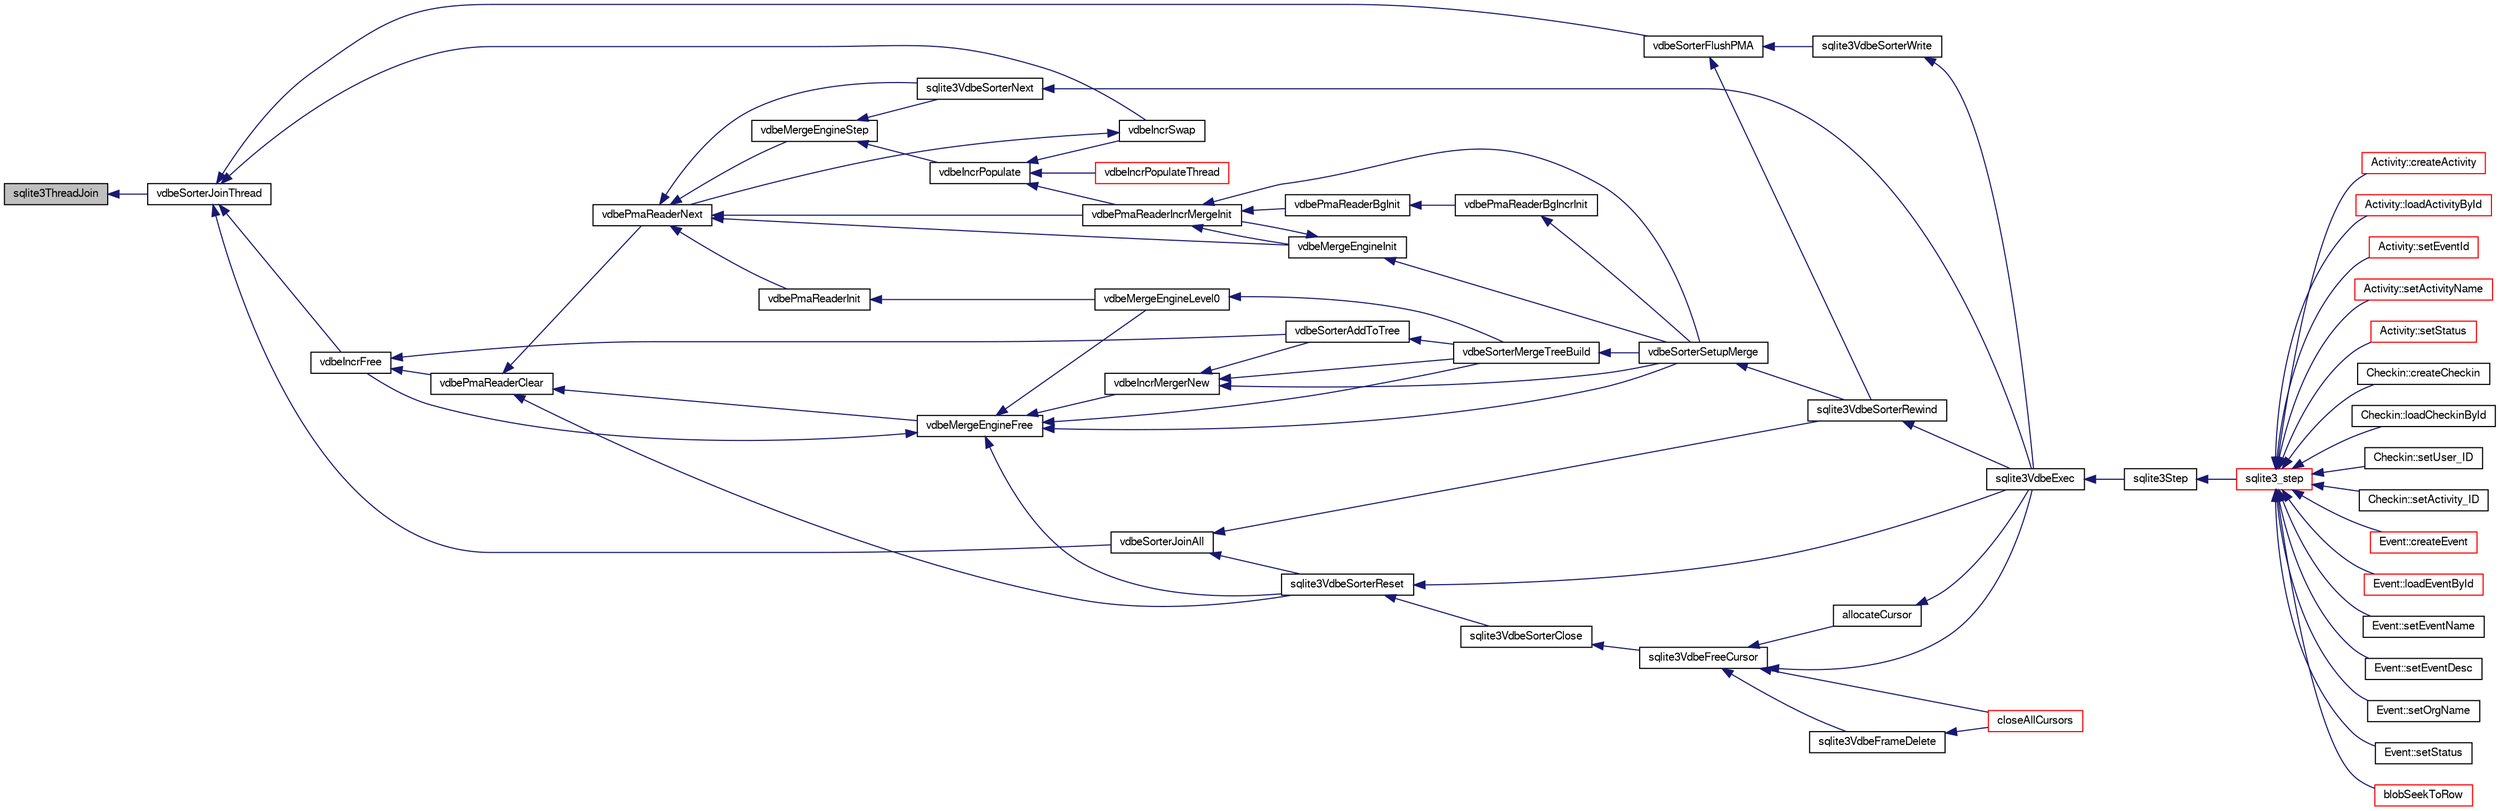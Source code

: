 digraph "sqlite3ThreadJoin"
{
  edge [fontname="FreeSans",fontsize="10",labelfontname="FreeSans",labelfontsize="10"];
  node [fontname="FreeSans",fontsize="10",shape=record];
  rankdir="LR";
  Node722535 [label="sqlite3ThreadJoin",height=0.2,width=0.4,color="black", fillcolor="grey75", style="filled", fontcolor="black"];
  Node722535 -> Node722536 [dir="back",color="midnightblue",fontsize="10",style="solid",fontname="FreeSans"];
  Node722536 [label="vdbeSorterJoinThread",height=0.2,width=0.4,color="black", fillcolor="white", style="filled",URL="$sqlite3_8c.html#a4e60b28b8975e8e1e4fa2059c12561f0"];
  Node722536 -> Node722537 [dir="back",color="midnightblue",fontsize="10",style="solid",fontname="FreeSans"];
  Node722537 [label="vdbeSorterJoinAll",height=0.2,width=0.4,color="black", fillcolor="white", style="filled",URL="$sqlite3_8c.html#a5cdb5b8f6cb109f97528d36e28565113"];
  Node722537 -> Node722538 [dir="back",color="midnightblue",fontsize="10",style="solid",fontname="FreeSans"];
  Node722538 [label="sqlite3VdbeSorterReset",height=0.2,width=0.4,color="black", fillcolor="white", style="filled",URL="$sqlite3_8c.html#a5dc239f845e793a82dd1d60ed3ed9c09"];
  Node722538 -> Node722539 [dir="back",color="midnightblue",fontsize="10",style="solid",fontname="FreeSans"];
  Node722539 [label="sqlite3VdbeExec",height=0.2,width=0.4,color="black", fillcolor="white", style="filled",URL="$sqlite3_8c.html#a8ce40a614bdc56719c4d642b1e4dfb21"];
  Node722539 -> Node722540 [dir="back",color="midnightblue",fontsize="10",style="solid",fontname="FreeSans"];
  Node722540 [label="sqlite3Step",height=0.2,width=0.4,color="black", fillcolor="white", style="filled",URL="$sqlite3_8c.html#a3f2872e873e2758a4beedad1d5113554"];
  Node722540 -> Node722541 [dir="back",color="midnightblue",fontsize="10",style="solid",fontname="FreeSans"];
  Node722541 [label="sqlite3_step",height=0.2,width=0.4,color="red", fillcolor="white", style="filled",URL="$sqlite3_8h.html#ac1e491ce36b7471eb28387f7d3c74334"];
  Node722541 -> Node722542 [dir="back",color="midnightblue",fontsize="10",style="solid",fontname="FreeSans"];
  Node722542 [label="Activity::createActivity",height=0.2,width=0.4,color="red", fillcolor="white", style="filled",URL="$classActivity.html#a813cc5e52c14ab49b39014c134e3425b"];
  Node722541 -> Node722545 [dir="back",color="midnightblue",fontsize="10",style="solid",fontname="FreeSans"];
  Node722545 [label="Activity::loadActivityById",height=0.2,width=0.4,color="red", fillcolor="white", style="filled",URL="$classActivity.html#abe4ffb4f08a47212ebf9013259d9e7fd"];
  Node722541 -> Node722547 [dir="back",color="midnightblue",fontsize="10",style="solid",fontname="FreeSans"];
  Node722547 [label="Activity::setEventId",height=0.2,width=0.4,color="red", fillcolor="white", style="filled",URL="$classActivity.html#adb1d0fd0d08f473e068f0a4086bfa9ca"];
  Node722541 -> Node722548 [dir="back",color="midnightblue",fontsize="10",style="solid",fontname="FreeSans"];
  Node722548 [label="Activity::setActivityName",height=0.2,width=0.4,color="red", fillcolor="white", style="filled",URL="$classActivity.html#a62dc3737b33915a36086f9dd26d16a81"];
  Node722541 -> Node722549 [dir="back",color="midnightblue",fontsize="10",style="solid",fontname="FreeSans"];
  Node722549 [label="Activity::setStatus",height=0.2,width=0.4,color="red", fillcolor="white", style="filled",URL="$classActivity.html#af618135a7738f4d2a7ee147a8ef912ea"];
  Node722541 -> Node722550 [dir="back",color="midnightblue",fontsize="10",style="solid",fontname="FreeSans"];
  Node722550 [label="Checkin::createCheckin",height=0.2,width=0.4,color="black", fillcolor="white", style="filled",URL="$classCheckin.html#a4e40acdf7fff0e607f6de4f24f3a163c"];
  Node722541 -> Node722551 [dir="back",color="midnightblue",fontsize="10",style="solid",fontname="FreeSans"];
  Node722551 [label="Checkin::loadCheckinById",height=0.2,width=0.4,color="black", fillcolor="white", style="filled",URL="$classCheckin.html#a3461f70ea6c68475225f2a07f78a21e0"];
  Node722541 -> Node722552 [dir="back",color="midnightblue",fontsize="10",style="solid",fontname="FreeSans"];
  Node722552 [label="Checkin::setUser_ID",height=0.2,width=0.4,color="black", fillcolor="white", style="filled",URL="$classCheckin.html#a76ab640f4f912876dbebf183db5359c6"];
  Node722541 -> Node722553 [dir="back",color="midnightblue",fontsize="10",style="solid",fontname="FreeSans"];
  Node722553 [label="Checkin::setActivity_ID",height=0.2,width=0.4,color="black", fillcolor="white", style="filled",URL="$classCheckin.html#ab2ff3ec2604ec73a42af25874a00b232"];
  Node722541 -> Node722554 [dir="back",color="midnightblue",fontsize="10",style="solid",fontname="FreeSans"];
  Node722554 [label="Event::createEvent",height=0.2,width=0.4,color="red", fillcolor="white", style="filled",URL="$classEvent.html#a77adb9f4a46ffb32c2d931f0691f5903"];
  Node722541 -> Node722555 [dir="back",color="midnightblue",fontsize="10",style="solid",fontname="FreeSans"];
  Node722555 [label="Event::loadEventById",height=0.2,width=0.4,color="red", fillcolor="white", style="filled",URL="$classEvent.html#afa66cea33f722dbeecb69cc98fdea055"];
  Node722541 -> Node722556 [dir="back",color="midnightblue",fontsize="10",style="solid",fontname="FreeSans"];
  Node722556 [label="Event::setEventName",height=0.2,width=0.4,color="black", fillcolor="white", style="filled",URL="$classEvent.html#a10596b6ca077df05184e30d62b08729d"];
  Node722541 -> Node722557 [dir="back",color="midnightblue",fontsize="10",style="solid",fontname="FreeSans"];
  Node722557 [label="Event::setEventDesc",height=0.2,width=0.4,color="black", fillcolor="white", style="filled",URL="$classEvent.html#ae36b8377dcae792f1c5c4726024c981b"];
  Node722541 -> Node722558 [dir="back",color="midnightblue",fontsize="10",style="solid",fontname="FreeSans"];
  Node722558 [label="Event::setOrgName",height=0.2,width=0.4,color="black", fillcolor="white", style="filled",URL="$classEvent.html#a19aac0f776bd764563a54977656cf680"];
  Node722541 -> Node722559 [dir="back",color="midnightblue",fontsize="10",style="solid",fontname="FreeSans"];
  Node722559 [label="Event::setStatus",height=0.2,width=0.4,color="black", fillcolor="white", style="filled",URL="$classEvent.html#ab0a6b9285af0f4172eb841e2b80f8972"];
  Node722541 -> Node722560 [dir="back",color="midnightblue",fontsize="10",style="solid",fontname="FreeSans"];
  Node722560 [label="blobSeekToRow",height=0.2,width=0.4,color="red", fillcolor="white", style="filled",URL="$sqlite3_8c.html#afff57e13332b98c8a44a7cebe38962ab"];
  Node722538 -> Node722800 [dir="back",color="midnightblue",fontsize="10",style="solid",fontname="FreeSans"];
  Node722800 [label="sqlite3VdbeSorterClose",height=0.2,width=0.4,color="black", fillcolor="white", style="filled",URL="$sqlite3_8c.html#a787fa9e9800f8ae4ef3fa11044ed1ac9"];
  Node722800 -> Node722801 [dir="back",color="midnightblue",fontsize="10",style="solid",fontname="FreeSans"];
  Node722801 [label="sqlite3VdbeFreeCursor",height=0.2,width=0.4,color="black", fillcolor="white", style="filled",URL="$sqlite3_8c.html#a0f9084083e1d0639708934630f33d6ef"];
  Node722801 -> Node722802 [dir="back",color="midnightblue",fontsize="10",style="solid",fontname="FreeSans"];
  Node722802 [label="sqlite3VdbeFrameDelete",height=0.2,width=0.4,color="black", fillcolor="white", style="filled",URL="$sqlite3_8c.html#adb3773fdfb1685857e28891f76365900"];
  Node722802 -> Node722803 [dir="back",color="midnightblue",fontsize="10",style="solid",fontname="FreeSans"];
  Node722803 [label="closeAllCursors",height=0.2,width=0.4,color="red", fillcolor="white", style="filled",URL="$sqlite3_8c.html#af1ac189735864dd6989a8c5af4557547"];
  Node722801 -> Node722803 [dir="back",color="midnightblue",fontsize="10",style="solid",fontname="FreeSans"];
  Node722801 -> Node722804 [dir="back",color="midnightblue",fontsize="10",style="solid",fontname="FreeSans"];
  Node722804 [label="allocateCursor",height=0.2,width=0.4,color="black", fillcolor="white", style="filled",URL="$sqlite3_8c.html#a5083c054ea81802294e539b00a57aad4"];
  Node722804 -> Node722539 [dir="back",color="midnightblue",fontsize="10",style="solid",fontname="FreeSans"];
  Node722801 -> Node722539 [dir="back",color="midnightblue",fontsize="10",style="solid",fontname="FreeSans"];
  Node722537 -> Node722805 [dir="back",color="midnightblue",fontsize="10",style="solid",fontname="FreeSans"];
  Node722805 [label="sqlite3VdbeSorterRewind",height=0.2,width=0.4,color="black", fillcolor="white", style="filled",URL="$sqlite3_8c.html#a31677d178ebf96ee6034a05660e1f4bf"];
  Node722805 -> Node722539 [dir="back",color="midnightblue",fontsize="10",style="solid",fontname="FreeSans"];
  Node722536 -> Node722806 [dir="back",color="midnightblue",fontsize="10",style="solid",fontname="FreeSans"];
  Node722806 [label="vdbeIncrFree",height=0.2,width=0.4,color="black", fillcolor="white", style="filled",URL="$sqlite3_8c.html#a2cf58de324cfc3b315c058575986bbee"];
  Node722806 -> Node722807 [dir="back",color="midnightblue",fontsize="10",style="solid",fontname="FreeSans"];
  Node722807 [label="vdbePmaReaderClear",height=0.2,width=0.4,color="black", fillcolor="white", style="filled",URL="$sqlite3_8c.html#ae4ef2e668d3028e75343e65046d42a2d"];
  Node722807 -> Node722808 [dir="back",color="midnightblue",fontsize="10",style="solid",fontname="FreeSans"];
  Node722808 [label="vdbePmaReaderNext",height=0.2,width=0.4,color="black", fillcolor="white", style="filled",URL="$sqlite3_8c.html#af63a38a01ef1374e7a717f83c2ccf648"];
  Node722808 -> Node722809 [dir="back",color="midnightblue",fontsize="10",style="solid",fontname="FreeSans"];
  Node722809 [label="vdbePmaReaderInit",height=0.2,width=0.4,color="black", fillcolor="white", style="filled",URL="$sqlite3_8c.html#a721a310daa0db281ae2ec97c1e330853"];
  Node722809 -> Node722810 [dir="back",color="midnightblue",fontsize="10",style="solid",fontname="FreeSans"];
  Node722810 [label="vdbeMergeEngineLevel0",height=0.2,width=0.4,color="black", fillcolor="white", style="filled",URL="$sqlite3_8c.html#a5b84168cf5b5c64218810fbc3182b95f"];
  Node722810 -> Node722811 [dir="back",color="midnightblue",fontsize="10",style="solid",fontname="FreeSans"];
  Node722811 [label="vdbeSorterMergeTreeBuild",height=0.2,width=0.4,color="black", fillcolor="white", style="filled",URL="$sqlite3_8c.html#a7af2bdcef74d6ae7b6c04a2a7d171f33"];
  Node722811 -> Node722812 [dir="back",color="midnightblue",fontsize="10",style="solid",fontname="FreeSans"];
  Node722812 [label="vdbeSorterSetupMerge",height=0.2,width=0.4,color="black", fillcolor="white", style="filled",URL="$sqlite3_8c.html#a82088507aafeedcc04af031f7ea0bbd8"];
  Node722812 -> Node722805 [dir="back",color="midnightblue",fontsize="10",style="solid",fontname="FreeSans"];
  Node722808 -> Node722813 [dir="back",color="midnightblue",fontsize="10",style="solid",fontname="FreeSans"];
  Node722813 [label="vdbeMergeEngineStep",height=0.2,width=0.4,color="black", fillcolor="white", style="filled",URL="$sqlite3_8c.html#a36af2b5bd30bb2d097a185ce7b349aed"];
  Node722813 -> Node722814 [dir="back",color="midnightblue",fontsize="10",style="solid",fontname="FreeSans"];
  Node722814 [label="vdbeIncrPopulate",height=0.2,width=0.4,color="black", fillcolor="white", style="filled",URL="$sqlite3_8c.html#a157a9f79260999f8f5f336d246f7b1bd"];
  Node722814 -> Node722815 [dir="back",color="midnightblue",fontsize="10",style="solid",fontname="FreeSans"];
  Node722815 [label="vdbeIncrPopulateThread",height=0.2,width=0.4,color="red", fillcolor="white", style="filled",URL="$sqlite3_8c.html#ae7c977e9bc712052464f45c67e95847b"];
  Node722814 -> Node722817 [dir="back",color="midnightblue",fontsize="10",style="solid",fontname="FreeSans"];
  Node722817 [label="vdbeIncrSwap",height=0.2,width=0.4,color="black", fillcolor="white", style="filled",URL="$sqlite3_8c.html#a8f7f6718c318c3268d28964e2b983225"];
  Node722817 -> Node722808 [dir="back",color="midnightblue",fontsize="10",style="solid",fontname="FreeSans"];
  Node722814 -> Node722818 [dir="back",color="midnightblue",fontsize="10",style="solid",fontname="FreeSans"];
  Node722818 [label="vdbePmaReaderIncrMergeInit",height=0.2,width=0.4,color="black", fillcolor="white", style="filled",URL="$sqlite3_8c.html#a8174970251c49119bb287029eb1d3aed"];
  Node722818 -> Node722819 [dir="back",color="midnightblue",fontsize="10",style="solid",fontname="FreeSans"];
  Node722819 [label="vdbeMergeEngineInit",height=0.2,width=0.4,color="black", fillcolor="white", style="filled",URL="$sqlite3_8c.html#aa3c8bfc9bbc60c4bc1402369750c8c1f"];
  Node722819 -> Node722818 [dir="back",color="midnightblue",fontsize="10",style="solid",fontname="FreeSans"];
  Node722819 -> Node722812 [dir="back",color="midnightblue",fontsize="10",style="solid",fontname="FreeSans"];
  Node722818 -> Node722820 [dir="back",color="midnightblue",fontsize="10",style="solid",fontname="FreeSans"];
  Node722820 [label="vdbePmaReaderBgInit",height=0.2,width=0.4,color="black", fillcolor="white", style="filled",URL="$sqlite3_8c.html#a9b5ba54e987dd6921fce57849ada7006"];
  Node722820 -> Node722821 [dir="back",color="midnightblue",fontsize="10",style="solid",fontname="FreeSans"];
  Node722821 [label="vdbePmaReaderBgIncrInit",height=0.2,width=0.4,color="black", fillcolor="white", style="filled",URL="$sqlite3_8c.html#a6af1891e09d9b5c7fc9fa201cf96d9ab"];
  Node722821 -> Node722812 [dir="back",color="midnightblue",fontsize="10",style="solid",fontname="FreeSans"];
  Node722818 -> Node722812 [dir="back",color="midnightblue",fontsize="10",style="solid",fontname="FreeSans"];
  Node722813 -> Node722822 [dir="back",color="midnightblue",fontsize="10",style="solid",fontname="FreeSans"];
  Node722822 [label="sqlite3VdbeSorterNext",height=0.2,width=0.4,color="black", fillcolor="white", style="filled",URL="$sqlite3_8c.html#a2c124733226f09f5b5ac860635be7850"];
  Node722822 -> Node722539 [dir="back",color="midnightblue",fontsize="10",style="solid",fontname="FreeSans"];
  Node722808 -> Node722819 [dir="back",color="midnightblue",fontsize="10",style="solid",fontname="FreeSans"];
  Node722808 -> Node722818 [dir="back",color="midnightblue",fontsize="10",style="solid",fontname="FreeSans"];
  Node722808 -> Node722822 [dir="back",color="midnightblue",fontsize="10",style="solid",fontname="FreeSans"];
  Node722807 -> Node722823 [dir="back",color="midnightblue",fontsize="10",style="solid",fontname="FreeSans"];
  Node722823 [label="vdbeMergeEngineFree",height=0.2,width=0.4,color="black", fillcolor="white", style="filled",URL="$sqlite3_8c.html#a6cb59e7106205b62881f202786177310"];
  Node722823 -> Node722806 [dir="back",color="midnightblue",fontsize="10",style="solid",fontname="FreeSans"];
  Node722823 -> Node722538 [dir="back",color="midnightblue",fontsize="10",style="solid",fontname="FreeSans"];
  Node722823 -> Node722824 [dir="back",color="midnightblue",fontsize="10",style="solid",fontname="FreeSans"];
  Node722824 [label="vdbeIncrMergerNew",height=0.2,width=0.4,color="black", fillcolor="white", style="filled",URL="$sqlite3_8c.html#a6778b3fa8280f7e0fb50401ccb34e0cc"];
  Node722824 -> Node722825 [dir="back",color="midnightblue",fontsize="10",style="solid",fontname="FreeSans"];
  Node722825 [label="vdbeSorterAddToTree",height=0.2,width=0.4,color="black", fillcolor="white", style="filled",URL="$sqlite3_8c.html#a8eccbbf1454e5f56267f1c7e47817773"];
  Node722825 -> Node722811 [dir="back",color="midnightblue",fontsize="10",style="solid",fontname="FreeSans"];
  Node722824 -> Node722811 [dir="back",color="midnightblue",fontsize="10",style="solid",fontname="FreeSans"];
  Node722824 -> Node722812 [dir="back",color="midnightblue",fontsize="10",style="solid",fontname="FreeSans"];
  Node722823 -> Node722810 [dir="back",color="midnightblue",fontsize="10",style="solid",fontname="FreeSans"];
  Node722823 -> Node722811 [dir="back",color="midnightblue",fontsize="10",style="solid",fontname="FreeSans"];
  Node722823 -> Node722812 [dir="back",color="midnightblue",fontsize="10",style="solid",fontname="FreeSans"];
  Node722807 -> Node722538 [dir="back",color="midnightblue",fontsize="10",style="solid",fontname="FreeSans"];
  Node722806 -> Node722825 [dir="back",color="midnightblue",fontsize="10",style="solid",fontname="FreeSans"];
  Node722536 -> Node722826 [dir="back",color="midnightblue",fontsize="10",style="solid",fontname="FreeSans"];
  Node722826 [label="vdbeSorterFlushPMA",height=0.2,width=0.4,color="black", fillcolor="white", style="filled",URL="$sqlite3_8c.html#ada9bb002d01885ef3856a19b12b99151"];
  Node722826 -> Node722827 [dir="back",color="midnightblue",fontsize="10",style="solid",fontname="FreeSans"];
  Node722827 [label="sqlite3VdbeSorterWrite",height=0.2,width=0.4,color="black", fillcolor="white", style="filled",URL="$sqlite3_8c.html#a1285a5dd9fee5078593b3cda07911c39"];
  Node722827 -> Node722539 [dir="back",color="midnightblue",fontsize="10",style="solid",fontname="FreeSans"];
  Node722826 -> Node722805 [dir="back",color="midnightblue",fontsize="10",style="solid",fontname="FreeSans"];
  Node722536 -> Node722817 [dir="back",color="midnightblue",fontsize="10",style="solid",fontname="FreeSans"];
}
